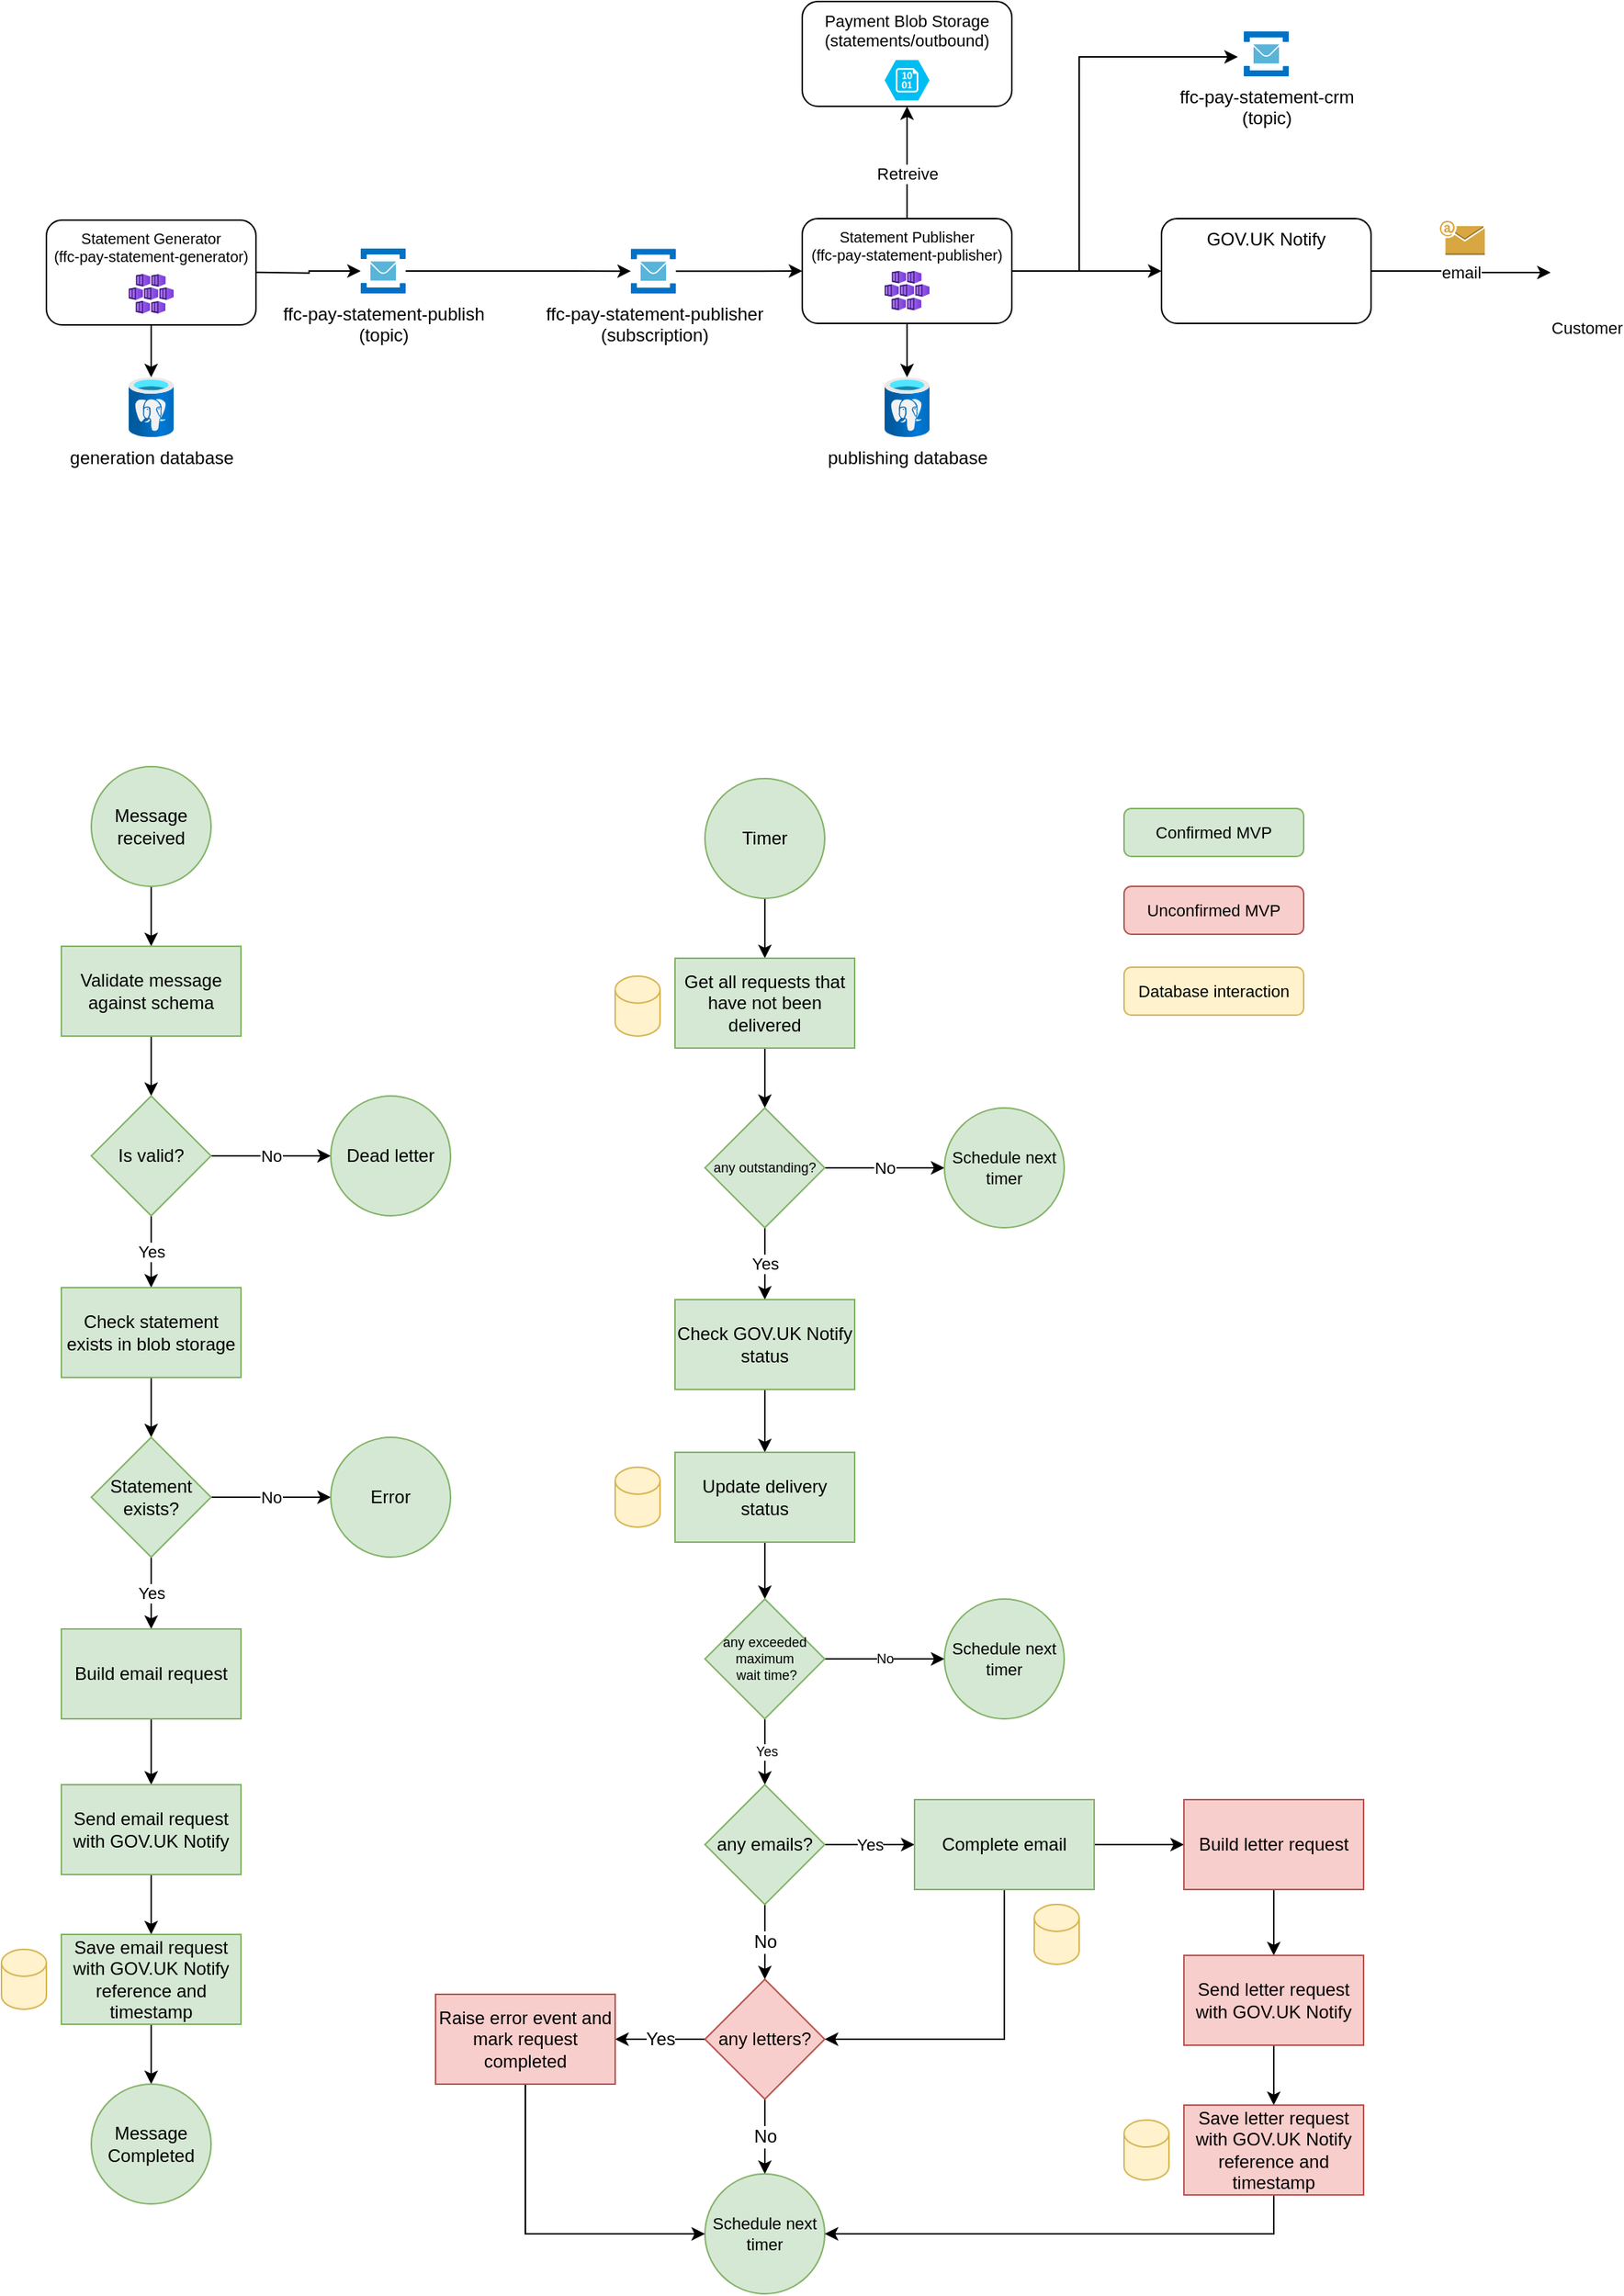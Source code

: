 <mxfile version="20.8.20" type="device"><diagram id="nKLjVvk67tKDoisFrhwJ" name="Page-1"><mxGraphModel dx="3341" dy="908" grid="1" gridSize="10" guides="1" tooltips="1" connect="1" arrows="1" fold="1" page="1" pageScale="1" pageWidth="827" pageHeight="1169" math="0" shadow="0"><root><mxCell id="0"/><mxCell id="1" parent="0"/><mxCell id="kZ2fg59D0k1qBbBTYR6I-22" style="edgeStyle=orthogonalEdgeStyle;rounded=0;orthogonalLoop=1;jettySize=auto;html=1;entryX=1;entryY=0.5;entryDx=0;entryDy=0;startArrow=classic;startFill=1;endArrow=none;endFill=0;exitX=-0.133;exitY=0.567;exitDx=0;exitDy=0;exitPerimeter=0;" parent="1" source="kZ2fg59D0k1qBbBTYR6I-18" target="aaCqg0_wqtbRK-hgpadk-6" edge="1"><mxGeometry relative="1" as="geometry"><mxPoint x="-860" y="330" as="targetPoint"/><Array as="points"><mxPoint x="-860" y="186"/><mxPoint x="-860" y="329"/></Array><mxPoint x="-830" y="184" as="sourcePoint"/></mxGeometry></mxCell><mxCell id="kZ2fg59D0k1qBbBTYR6I-18" value="ffc-pay-statement-crm&lt;br&gt;(topic)" style="sketch=0;aspect=fixed;html=1;points=[];align=center;image;fontSize=12;image=img/lib/mscae/Service_Bus.svg;" parent="1" vertex="1"><mxGeometry x="-750.0" y="169" width="30" height="30" as="geometry"/></mxCell><mxCell id="d-9DvimB6q5o7fu3-Ovl-3" value="" style="edgeStyle=orthogonalEdgeStyle;rounded=0;orthogonalLoop=1;jettySize=auto;html=1;" parent="1" source="d-9DvimB6q5o7fu3-Ovl-1" target="d-9DvimB6q5o7fu3-Ovl-2" edge="1"><mxGeometry relative="1" as="geometry"/></mxCell><mxCell id="d-9DvimB6q5o7fu3-Ovl-1" value="Message received" style="ellipse;whiteSpace=wrap;html=1;aspect=fixed;fillColor=#d5e8d4;strokeColor=#82b366;" parent="1" vertex="1"><mxGeometry x="-1520" y="660" width="80" height="80" as="geometry"/></mxCell><mxCell id="d-9DvimB6q5o7fu3-Ovl-5" value="" style="edgeStyle=orthogonalEdgeStyle;rounded=0;orthogonalLoop=1;jettySize=auto;html=1;" parent="1" source="d-9DvimB6q5o7fu3-Ovl-2" target="d-9DvimB6q5o7fu3-Ovl-4" edge="1"><mxGeometry relative="1" as="geometry"/></mxCell><mxCell id="d-9DvimB6q5o7fu3-Ovl-2" value="Validate message against schema" style="whiteSpace=wrap;html=1;fillColor=#d5e8d4;strokeColor=#82b366;" parent="1" vertex="1"><mxGeometry x="-1540" y="780" width="120" height="60" as="geometry"/></mxCell><mxCell id="d-9DvimB6q5o7fu3-Ovl-7" value="No" style="edgeStyle=orthogonalEdgeStyle;rounded=0;orthogonalLoop=1;jettySize=auto;html=1;" parent="1" source="d-9DvimB6q5o7fu3-Ovl-4" target="d-9DvimB6q5o7fu3-Ovl-6" edge="1"><mxGeometry relative="1" as="geometry"/></mxCell><mxCell id="d-9DvimB6q5o7fu3-Ovl-9" value="Yes" style="edgeStyle=orthogonalEdgeStyle;rounded=0;orthogonalLoop=1;jettySize=auto;html=1;" parent="1" source="d-9DvimB6q5o7fu3-Ovl-4" target="d-9DvimB6q5o7fu3-Ovl-8" edge="1"><mxGeometry relative="1" as="geometry"/></mxCell><mxCell id="d-9DvimB6q5o7fu3-Ovl-4" value="Is valid?" style="rhombus;whiteSpace=wrap;html=1;fillColor=#d5e8d4;strokeColor=#82b366;" parent="1" vertex="1"><mxGeometry x="-1520" y="880" width="80" height="80" as="geometry"/></mxCell><mxCell id="d-9DvimB6q5o7fu3-Ovl-6" value="Dead letter" style="ellipse;whiteSpace=wrap;html=1;aspect=fixed;fillColor=#d5e8d4;strokeColor=#82b366;" parent="1" vertex="1"><mxGeometry x="-1360" y="880" width="80" height="80" as="geometry"/></mxCell><mxCell id="d-9DvimB6q5o7fu3-Ovl-11" value="" style="edgeStyle=orthogonalEdgeStyle;rounded=0;orthogonalLoop=1;jettySize=auto;html=1;" parent="1" source="d-9DvimB6q5o7fu3-Ovl-8" target="d-9DvimB6q5o7fu3-Ovl-10" edge="1"><mxGeometry relative="1" as="geometry"/></mxCell><mxCell id="d-9DvimB6q5o7fu3-Ovl-8" value="Check statement exists in blob storage" style="whiteSpace=wrap;html=1;fillColor=#d5e8d4;strokeColor=#82b366;" parent="1" vertex="1"><mxGeometry x="-1540" y="1008" width="120" height="60" as="geometry"/></mxCell><mxCell id="d-9DvimB6q5o7fu3-Ovl-13" value="No" style="edgeStyle=orthogonalEdgeStyle;rounded=0;orthogonalLoop=1;jettySize=auto;html=1;" parent="1" source="d-9DvimB6q5o7fu3-Ovl-10" target="d-9DvimB6q5o7fu3-Ovl-12" edge="1"><mxGeometry relative="1" as="geometry"/></mxCell><mxCell id="d-9DvimB6q5o7fu3-Ovl-15" value="Yes" style="edgeStyle=orthogonalEdgeStyle;rounded=0;orthogonalLoop=1;jettySize=auto;html=1;" parent="1" source="d-9DvimB6q5o7fu3-Ovl-10" target="d-9DvimB6q5o7fu3-Ovl-14" edge="1"><mxGeometry relative="1" as="geometry"/></mxCell><mxCell id="d-9DvimB6q5o7fu3-Ovl-10" value="Statement exists?" style="rhombus;whiteSpace=wrap;html=1;fillColor=#d5e8d4;strokeColor=#82b366;" parent="1" vertex="1"><mxGeometry x="-1520" y="1108" width="80" height="80" as="geometry"/></mxCell><mxCell id="d-9DvimB6q5o7fu3-Ovl-12" value="Error" style="ellipse;whiteSpace=wrap;html=1;aspect=fixed;fillColor=#d5e8d4;strokeColor=#82b366;" parent="1" vertex="1"><mxGeometry x="-1360" y="1108" width="80" height="80" as="geometry"/></mxCell><mxCell id="d-9DvimB6q5o7fu3-Ovl-17" value="" style="edgeStyle=orthogonalEdgeStyle;rounded=0;orthogonalLoop=1;jettySize=auto;html=1;" parent="1" source="d-9DvimB6q5o7fu3-Ovl-14" target="d-9DvimB6q5o7fu3-Ovl-16" edge="1"><mxGeometry relative="1" as="geometry"/></mxCell><mxCell id="d-9DvimB6q5o7fu3-Ovl-14" value="Build email request" style="whiteSpace=wrap;html=1;fillColor=#d5e8d4;strokeColor=#82b366;" parent="1" vertex="1"><mxGeometry x="-1540" y="1236" width="120" height="60" as="geometry"/></mxCell><mxCell id="d-9DvimB6q5o7fu3-Ovl-19" value="" style="edgeStyle=orthogonalEdgeStyle;rounded=0;orthogonalLoop=1;jettySize=auto;html=1;" parent="1" source="d-9DvimB6q5o7fu3-Ovl-16" target="d-9DvimB6q5o7fu3-Ovl-18" edge="1"><mxGeometry relative="1" as="geometry"/></mxCell><mxCell id="d-9DvimB6q5o7fu3-Ovl-16" value="Send email request with GOV.UK Notify" style="whiteSpace=wrap;html=1;fillColor=#d5e8d4;strokeColor=#82b366;" parent="1" vertex="1"><mxGeometry x="-1540" y="1340" width="120" height="60" as="geometry"/></mxCell><mxCell id="d-9DvimB6q5o7fu3-Ovl-22" style="edgeStyle=orthogonalEdgeStyle;rounded=0;orthogonalLoop=1;jettySize=auto;html=1;" parent="1" source="d-9DvimB6q5o7fu3-Ovl-18" target="d-9DvimB6q5o7fu3-Ovl-21" edge="1"><mxGeometry relative="1" as="geometry"/></mxCell><mxCell id="d-9DvimB6q5o7fu3-Ovl-18" value="Save email request with GOV.UK Notify reference and timestamp" style="whiteSpace=wrap;html=1;fillColor=#d5e8d4;strokeColor=#82b366;" parent="1" vertex="1"><mxGeometry x="-1540" y="1440" width="120" height="60" as="geometry"/></mxCell><mxCell id="d-9DvimB6q5o7fu3-Ovl-20" value="" style="shape=cylinder3;whiteSpace=wrap;html=1;boundedLbl=1;backgroundOutline=1;size=9;fillColor=#fff2cc;strokeColor=#d6b656;" parent="1" vertex="1"><mxGeometry x="-1580" y="1450" width="30" height="40" as="geometry"/></mxCell><mxCell id="d-9DvimB6q5o7fu3-Ovl-21" value="Message Completed" style="ellipse;whiteSpace=wrap;html=1;aspect=fixed;fillColor=#d5e8d4;strokeColor=#82b366;" parent="1" vertex="1"><mxGeometry x="-1520" y="1540" width="80" height="80" as="geometry"/></mxCell><mxCell id="d-9DvimB6q5o7fu3-Ovl-23" value="" style="edgeStyle=orthogonalEdgeStyle;rounded=0;orthogonalLoop=1;jettySize=auto;html=1;" parent="1" source="d-9DvimB6q5o7fu3-Ovl-24" target="d-9DvimB6q5o7fu3-Ovl-26" edge="1"><mxGeometry relative="1" as="geometry"/></mxCell><mxCell id="d-9DvimB6q5o7fu3-Ovl-24" value="Timer" style="ellipse;whiteSpace=wrap;html=1;aspect=fixed;fillColor=#d5e8d4;strokeColor=#82b366;" parent="1" vertex="1"><mxGeometry x="-1110" y="668" width="80" height="80" as="geometry"/></mxCell><mxCell id="d-9DvimB6q5o7fu3-Ovl-25" value="" style="edgeStyle=orthogonalEdgeStyle;rounded=0;orthogonalLoop=1;jettySize=auto;html=1;" parent="1" source="d-9DvimB6q5o7fu3-Ovl-26" target="d-9DvimB6q5o7fu3-Ovl-29" edge="1"><mxGeometry relative="1" as="geometry"/></mxCell><mxCell id="d-9DvimB6q5o7fu3-Ovl-26" value="Get all requests that have not been delivered" style="whiteSpace=wrap;html=1;fillColor=#d5e8d4;strokeColor=#82b366;" parent="1" vertex="1"><mxGeometry x="-1130" y="788" width="120" height="60" as="geometry"/></mxCell><mxCell id="d-9DvimB6q5o7fu3-Ovl-27" value="No" style="edgeStyle=orthogonalEdgeStyle;rounded=0;orthogonalLoop=1;jettySize=auto;html=1;" parent="1" source="d-9DvimB6q5o7fu3-Ovl-29" target="d-9DvimB6q5o7fu3-Ovl-30" edge="1"><mxGeometry relative="1" as="geometry"/></mxCell><mxCell id="d-9DvimB6q5o7fu3-Ovl-28" value="Yes" style="edgeStyle=orthogonalEdgeStyle;rounded=0;orthogonalLoop=1;jettySize=auto;html=1;" parent="1" source="d-9DvimB6q5o7fu3-Ovl-29" target="d-9DvimB6q5o7fu3-Ovl-32" edge="1"><mxGeometry relative="1" as="geometry"/></mxCell><mxCell id="d-9DvimB6q5o7fu3-Ovl-29" value="any outstanding?" style="rhombus;whiteSpace=wrap;html=1;fontSize=9;fillColor=#d5e8d4;strokeColor=#82b366;" parent="1" vertex="1"><mxGeometry x="-1110" y="888" width="80" height="80" as="geometry"/></mxCell><mxCell id="d-9DvimB6q5o7fu3-Ovl-30" value="Schedule next timer" style="ellipse;whiteSpace=wrap;html=1;aspect=fixed;fontSize=11;fillColor=#d5e8d4;strokeColor=#82b366;" parent="1" vertex="1"><mxGeometry x="-950" y="888" width="80" height="80" as="geometry"/></mxCell><mxCell id="d-9DvimB6q5o7fu3-Ovl-31" value="" style="edgeStyle=orthogonalEdgeStyle;rounded=0;orthogonalLoop=1;jettySize=auto;html=1;entryX=0.5;entryY=0;entryDx=0;entryDy=0;" parent="1" source="d-9DvimB6q5o7fu3-Ovl-32" target="d-9DvimB6q5o7fu3-Ovl-38" edge="1"><mxGeometry relative="1" as="geometry"><mxPoint x="-1070" y="1116" as="targetPoint"/></mxGeometry></mxCell><mxCell id="d-9DvimB6q5o7fu3-Ovl-32" value="Check GOV.UK Notify status" style="whiteSpace=wrap;html=1;fillColor=#d5e8d4;strokeColor=#82b366;" parent="1" vertex="1"><mxGeometry x="-1130" y="1016" width="120" height="60" as="geometry"/></mxCell><mxCell id="d-9DvimB6q5o7fu3-Ovl-47" value="" style="edgeStyle=orthogonalEdgeStyle;rounded=0;orthogonalLoop=1;jettySize=auto;html=1;fontSize=9;" parent="1" source="d-9DvimB6q5o7fu3-Ovl-38" target="d-9DvimB6q5o7fu3-Ovl-46" edge="1"><mxGeometry relative="1" as="geometry"/></mxCell><mxCell id="d-9DvimB6q5o7fu3-Ovl-38" value="Update delivery status" style="whiteSpace=wrap;html=1;fillColor=#d5e8d4;strokeColor=#82b366;" parent="1" vertex="1"><mxGeometry x="-1130" y="1118" width="120" height="60" as="geometry"/></mxCell><mxCell id="d-9DvimB6q5o7fu3-Ovl-45" value="" style="shape=cylinder3;whiteSpace=wrap;html=1;boundedLbl=1;backgroundOutline=1;size=9;fillColor=#fff2cc;strokeColor=#d6b656;" parent="1" vertex="1"><mxGeometry x="-1170" y="800" width="30" height="40" as="geometry"/></mxCell><mxCell id="d-9DvimB6q5o7fu3-Ovl-49" value="No" style="edgeStyle=orthogonalEdgeStyle;rounded=0;orthogonalLoop=1;jettySize=auto;html=1;fontSize=9;" parent="1" source="d-9DvimB6q5o7fu3-Ovl-46" target="d-9DvimB6q5o7fu3-Ovl-48" edge="1"><mxGeometry relative="1" as="geometry"/></mxCell><mxCell id="d-9DvimB6q5o7fu3-Ovl-52" value="Yes" style="edgeStyle=orthogonalEdgeStyle;rounded=0;orthogonalLoop=1;jettySize=auto;html=1;fontSize=9;" parent="1" source="d-9DvimB6q5o7fu3-Ovl-46" edge="1"><mxGeometry relative="1" as="geometry"><mxPoint x="-1070" y="1340" as="targetPoint"/></mxGeometry></mxCell><mxCell id="d-9DvimB6q5o7fu3-Ovl-46" value="any exceeded maximum&lt;br&gt;&amp;nbsp;wait time?" style="rhombus;whiteSpace=wrap;html=1;fontSize=9;fillColor=#d5e8d4;strokeColor=#82b366;" parent="1" vertex="1"><mxGeometry x="-1110" y="1216" width="80" height="80" as="geometry"/></mxCell><mxCell id="d-9DvimB6q5o7fu3-Ovl-48" value="Schedule next timer" style="ellipse;whiteSpace=wrap;html=1;aspect=fixed;fontSize=11;fillColor=#d5e8d4;strokeColor=#82b366;" parent="1" vertex="1"><mxGeometry x="-950" y="1216" width="80" height="80" as="geometry"/></mxCell><mxCell id="d-9DvimB6q5o7fu3-Ovl-50" value="" style="shape=cylinder3;whiteSpace=wrap;html=1;boundedLbl=1;backgroundOutline=1;size=9;fillColor=#fff2cc;strokeColor=#d6b656;" parent="1" vertex="1"><mxGeometry x="-1170" y="1128" width="30" height="40" as="geometry"/></mxCell><mxCell id="d-9DvimB6q5o7fu3-Ovl-55" value="Yes" style="edgeStyle=orthogonalEdgeStyle;rounded=0;orthogonalLoop=1;jettySize=auto;html=1;fontSize=11;" parent="1" source="d-9DvimB6q5o7fu3-Ovl-53" target="d-9DvimB6q5o7fu3-Ovl-54" edge="1"><mxGeometry relative="1" as="geometry"/></mxCell><mxCell id="d-9DvimB6q5o7fu3-Ovl-57" value="No" style="edgeStyle=orthogonalEdgeStyle;rounded=0;orthogonalLoop=1;jettySize=auto;html=1;fontSize=12;" parent="1" source="d-9DvimB6q5o7fu3-Ovl-53" target="d-9DvimB6q5o7fu3-Ovl-56" edge="1"><mxGeometry relative="1" as="geometry"/></mxCell><mxCell id="d-9DvimB6q5o7fu3-Ovl-53" value="any emails?" style="rhombus;whiteSpace=wrap;html=1;fontSize=12;fillColor=#d5e8d4;strokeColor=#82b366;" parent="1" vertex="1"><mxGeometry x="-1110" y="1340" width="80" height="80" as="geometry"/></mxCell><mxCell id="d-9DvimB6q5o7fu3-Ovl-58" style="edgeStyle=orthogonalEdgeStyle;rounded=0;orthogonalLoop=1;jettySize=auto;html=1;entryX=1;entryY=0.5;entryDx=0;entryDy=0;fontSize=12;" parent="1" source="d-9DvimB6q5o7fu3-Ovl-54" target="d-9DvimB6q5o7fu3-Ovl-56" edge="1"><mxGeometry relative="1" as="geometry"><Array as="points"><mxPoint x="-910" y="1510"/></Array></mxGeometry></mxCell><mxCell id="d-9DvimB6q5o7fu3-Ovl-95" style="edgeStyle=orthogonalEdgeStyle;rounded=0;orthogonalLoop=1;jettySize=auto;html=1;entryX=0;entryY=0.5;entryDx=0;entryDy=0;fontSize=12;" parent="1" source="d-9DvimB6q5o7fu3-Ovl-54" target="d-9DvimB6q5o7fu3-Ovl-88" edge="1"><mxGeometry relative="1" as="geometry"/></mxCell><mxCell id="d-9DvimB6q5o7fu3-Ovl-54" value="Complete email" style="whiteSpace=wrap;html=1;fontSize=12;fillColor=#d5e8d4;strokeColor=#82b366;" parent="1" vertex="1"><mxGeometry x="-970" y="1350" width="120" height="60" as="geometry"/></mxCell><mxCell id="d-9DvimB6q5o7fu3-Ovl-60" value="No" style="edgeStyle=orthogonalEdgeStyle;rounded=0;orthogonalLoop=1;jettySize=auto;html=1;entryX=0.5;entryY=0;entryDx=0;entryDy=0;fontSize=12;" parent="1" source="d-9DvimB6q5o7fu3-Ovl-56" target="d-9DvimB6q5o7fu3-Ovl-59" edge="1"><mxGeometry relative="1" as="geometry"/></mxCell><mxCell id="d-9DvimB6q5o7fu3-Ovl-62" value="Yes" style="edgeStyle=orthogonalEdgeStyle;rounded=0;orthogonalLoop=1;jettySize=auto;html=1;fontSize=12;" parent="1" source="d-9DvimB6q5o7fu3-Ovl-56" target="d-9DvimB6q5o7fu3-Ovl-61" edge="1"><mxGeometry relative="1" as="geometry"/></mxCell><mxCell id="d-9DvimB6q5o7fu3-Ovl-56" value="any letters?" style="rhombus;whiteSpace=wrap;html=1;fontSize=12;fillColor=#f8cecc;strokeColor=#b85450;" parent="1" vertex="1"><mxGeometry x="-1110" y="1470" width="80" height="80" as="geometry"/></mxCell><mxCell id="d-9DvimB6q5o7fu3-Ovl-59" value="Schedule next timer" style="ellipse;whiteSpace=wrap;html=1;aspect=fixed;fontSize=11;fillColor=#d5e8d4;strokeColor=#82b366;" parent="1" vertex="1"><mxGeometry x="-1110" y="1600" width="80" height="80" as="geometry"/></mxCell><mxCell id="d-9DvimB6q5o7fu3-Ovl-63" style="edgeStyle=orthogonalEdgeStyle;rounded=0;orthogonalLoop=1;jettySize=auto;html=1;entryX=0;entryY=0.5;entryDx=0;entryDy=0;fontSize=12;" parent="1" source="d-9DvimB6q5o7fu3-Ovl-61" target="d-9DvimB6q5o7fu3-Ovl-59" edge="1"><mxGeometry relative="1" as="geometry"><Array as="points"><mxPoint x="-1230" y="1640"/></Array></mxGeometry></mxCell><mxCell id="d-9DvimB6q5o7fu3-Ovl-61" value="Raise error event and mark request completed" style="whiteSpace=wrap;html=1;fillColor=#f8cecc;strokeColor=#b85450;" parent="1" vertex="1"><mxGeometry x="-1290" y="1480" width="120" height="60" as="geometry"/></mxCell><mxCell id="d-9DvimB6q5o7fu3-Ovl-86" value="" style="shape=cylinder3;whiteSpace=wrap;html=1;boundedLbl=1;backgroundOutline=1;size=9;fillColor=#fff2cc;strokeColor=#d6b656;" parent="1" vertex="1"><mxGeometry x="-890" y="1420" width="30" height="40" as="geometry"/></mxCell><mxCell id="d-9DvimB6q5o7fu3-Ovl-87" value="" style="edgeStyle=orthogonalEdgeStyle;rounded=0;orthogonalLoop=1;jettySize=auto;html=1;" parent="1" source="d-9DvimB6q5o7fu3-Ovl-88" target="d-9DvimB6q5o7fu3-Ovl-90" edge="1"><mxGeometry relative="1" as="geometry"/></mxCell><mxCell id="d-9DvimB6q5o7fu3-Ovl-88" value="Build letter request" style="whiteSpace=wrap;html=1;fillColor=#f8cecc;strokeColor=#b85450;" parent="1" vertex="1"><mxGeometry x="-790" y="1350" width="120" height="60" as="geometry"/></mxCell><mxCell id="d-9DvimB6q5o7fu3-Ovl-89" value="" style="edgeStyle=orthogonalEdgeStyle;rounded=0;orthogonalLoop=1;jettySize=auto;html=1;" parent="1" source="d-9DvimB6q5o7fu3-Ovl-90" target="d-9DvimB6q5o7fu3-Ovl-92" edge="1"><mxGeometry relative="1" as="geometry"/></mxCell><mxCell id="d-9DvimB6q5o7fu3-Ovl-90" value="Send letter request with GOV.UK Notify" style="whiteSpace=wrap;html=1;fillColor=#f8cecc;strokeColor=#b85450;" parent="1" vertex="1"><mxGeometry x="-790" y="1454" width="120" height="60" as="geometry"/></mxCell><mxCell id="d-9DvimB6q5o7fu3-Ovl-96" style="edgeStyle=orthogonalEdgeStyle;rounded=0;orthogonalLoop=1;jettySize=auto;html=1;entryX=1;entryY=0.5;entryDx=0;entryDy=0;fontSize=12;exitX=0.5;exitY=1;exitDx=0;exitDy=0;" parent="1" source="d-9DvimB6q5o7fu3-Ovl-92" target="d-9DvimB6q5o7fu3-Ovl-59" edge="1"><mxGeometry relative="1" as="geometry"/></mxCell><mxCell id="d-9DvimB6q5o7fu3-Ovl-92" value="Save letter request with GOV.UK Notify reference and timestamp" style="whiteSpace=wrap;html=1;fillColor=#f8cecc;strokeColor=#b85450;" parent="1" vertex="1"><mxGeometry x="-790" y="1554" width="120" height="60" as="geometry"/></mxCell><mxCell id="d-9DvimB6q5o7fu3-Ovl-93" value="" style="shape=cylinder3;whiteSpace=wrap;html=1;boundedLbl=1;backgroundOutline=1;size=9;fillColor=#fff2cc;strokeColor=#d6b656;" parent="1" vertex="1"><mxGeometry x="-830" y="1564" width="30" height="40" as="geometry"/></mxCell><mxCell id="d-9DvimB6q5o7fu3-Ovl-98" value="Confirmed MVP" style="rounded=1;whiteSpace=wrap;html=1;fontSize=11;fillColor=#d5e8d4;strokeColor=#82b366;" parent="1" vertex="1"><mxGeometry x="-830" y="688" width="120" height="32" as="geometry"/></mxCell><mxCell id="d-9DvimB6q5o7fu3-Ovl-99" value="Unconfirmed MVP" style="rounded=1;whiteSpace=wrap;html=1;fontSize=11;fillColor=#f8cecc;strokeColor=#b85450;" parent="1" vertex="1"><mxGeometry x="-830" y="740" width="120" height="32" as="geometry"/></mxCell><mxCell id="d-9DvimB6q5o7fu3-Ovl-100" value="Database interaction" style="rounded=1;whiteSpace=wrap;html=1;fontSize=11;fillColor=#fff2cc;strokeColor=#d6b656;" parent="1" vertex="1"><mxGeometry x="-830" y="794" width="120" height="32" as="geometry"/></mxCell><mxCell id="aaCqg0_wqtbRK-hgpadk-1" style="edgeStyle=orthogonalEdgeStyle;rounded=0;orthogonalLoop=1;jettySize=auto;html=1;fontSize=11;" parent="1" source="aaCqg0_wqtbRK-hgpadk-6" target="aaCqg0_wqtbRK-hgpadk-8" edge="1"><mxGeometry relative="1" as="geometry"><Array as="points"><mxPoint x="-975" y="205"/></Array></mxGeometry></mxCell><mxCell id="sjo5aYGsvM32Vru3Ra_N-1" value="Retreive" style="edgeLabel;html=1;align=center;verticalAlign=middle;resizable=0;points=[];" vertex="1" connectable="0" parent="aaCqg0_wqtbRK-hgpadk-1"><mxGeometry x="-0.2" relative="1" as="geometry"><mxPoint as="offset"/></mxGeometry></mxCell><mxCell id="aaCqg0_wqtbRK-hgpadk-3" style="edgeStyle=orthogonalEdgeStyle;rounded=0;orthogonalLoop=1;jettySize=auto;html=1;" parent="1" source="aaCqg0_wqtbRK-hgpadk-6" target="aaCqg0_wqtbRK-hgpadk-22" edge="1"><mxGeometry relative="1" as="geometry"/></mxCell><mxCell id="aaCqg0_wqtbRK-hgpadk-4" style="edgeStyle=orthogonalEdgeStyle;rounded=0;orthogonalLoop=1;jettySize=auto;html=1;fontSize=10;" parent="1" source="aaCqg0_wqtbRK-hgpadk-6" target="aaCqg0_wqtbRK-hgpadk-31" edge="1"><mxGeometry relative="1" as="geometry"/></mxCell><mxCell id="aaCqg0_wqtbRK-hgpadk-6" value="Statement Publisher&lt;br style=&quot;font-size: 10px;&quot;&gt;(ffc-pay-statement-publisher)" style="rounded=1;whiteSpace=wrap;html=1;verticalAlign=top;fontSize=10;" parent="1" vertex="1"><mxGeometry x="-1045" y="294" width="140" height="70" as="geometry"/></mxCell><mxCell id="aaCqg0_wqtbRK-hgpadk-7" value="" style="aspect=fixed;html=1;points=[];align=center;image;fontSize=12;image=img/lib/azure2/compute/Kubernetes_Services.svg;" parent="1" vertex="1"><mxGeometry x="-990" y="328.87" width="30" height="26.47" as="geometry"/></mxCell><mxCell id="aaCqg0_wqtbRK-hgpadk-8" value="Payment Blob Storage&lt;br style=&quot;font-size: 11px;&quot;&gt;(statements/outbound)" style="rounded=1;whiteSpace=wrap;html=1;verticalAlign=top;fontSize=11;" parent="1" vertex="1"><mxGeometry x="-1045" y="149" width="140" height="70" as="geometry"/></mxCell><mxCell id="aaCqg0_wqtbRK-hgpadk-9" value="" style="verticalLabelPosition=bottom;html=1;verticalAlign=top;align=center;strokeColor=none;fillColor=#00BEF2;shape=mxgraph.azure.storage_blob;aspect=fixed;" parent="1" vertex="1"><mxGeometry x="-990" y="188.11" width="30" height="27" as="geometry"/></mxCell><mxCell id="aaCqg0_wqtbRK-hgpadk-10" value="Customer" style="shape=image;html=1;verticalAlign=top;verticalLabelPosition=bottom;labelBackgroundColor=#ffffff;imageAspect=0;aspect=fixed;image=https://cdn1.iconfinder.com/data/icons/CrystalClear/128x128/kdm/user_male.png;fontSize=11;" parent="1" vertex="1"><mxGeometry x="-545" y="306" width="48" height="48" as="geometry"/></mxCell><mxCell id="aaCqg0_wqtbRK-hgpadk-12" style="edgeStyle=orthogonalEdgeStyle;rounded=0;orthogonalLoop=1;jettySize=auto;html=1;" parent="1" source="aaCqg0_wqtbRK-hgpadk-13" target="aaCqg0_wqtbRK-hgpadk-15" edge="1"><mxGeometry relative="1" as="geometry"/></mxCell><mxCell id="aaCqg0_wqtbRK-hgpadk-13" value="Statement Generator&lt;br style=&quot;font-size: 10px;&quot;&gt;(ffc-pay-statement-generator)" style="rounded=1;whiteSpace=wrap;html=1;verticalAlign=top;fontSize=10;" parent="1" vertex="1"><mxGeometry x="-1550" y="295" width="140" height="70" as="geometry"/></mxCell><mxCell id="aaCqg0_wqtbRK-hgpadk-14" value="" style="aspect=fixed;html=1;points=[];align=center;image;fontSize=12;image=img/lib/azure2/compute/Kubernetes_Services.svg;" parent="1" vertex="1"><mxGeometry x="-1495" y="331" width="30" height="26.47" as="geometry"/></mxCell><mxCell id="aaCqg0_wqtbRK-hgpadk-15" value="generation database" style="aspect=fixed;html=1;points=[];align=center;image;fontSize=12;image=img/lib/azure2/databases/Azure_Database_PostgreSQL_Server.svg;" parent="1" vertex="1"><mxGeometry x="-1495" y="400" width="30" height="40" as="geometry"/></mxCell><mxCell id="aaCqg0_wqtbRK-hgpadk-16" value="" style="edgeStyle=orthogonalEdgeStyle;rounded=0;orthogonalLoop=1;jettySize=auto;html=1;" parent="1" target="aaCqg0_wqtbRK-hgpadk-18" edge="1"><mxGeometry relative="1" as="geometry"><mxPoint x="-1410" y="329.89" as="sourcePoint"/></mxGeometry></mxCell><mxCell id="aaCqg0_wqtbRK-hgpadk-17" value="" style="edgeStyle=orthogonalEdgeStyle;rounded=0;orthogonalLoop=1;jettySize=auto;html=1;" parent="1" source="aaCqg0_wqtbRK-hgpadk-18" target="aaCqg0_wqtbRK-hgpadk-20" edge="1"><mxGeometry relative="1" as="geometry"/></mxCell><mxCell id="aaCqg0_wqtbRK-hgpadk-18" value="ffc-pay-statement-publish&lt;br&gt;(topic)" style="sketch=0;aspect=fixed;html=1;points=[];align=center;image;fontSize=12;image=img/lib/mscae/Service_Bus.svg;" parent="1" vertex="1"><mxGeometry x="-1340" y="314" width="30" height="30" as="geometry"/></mxCell><mxCell id="aaCqg0_wqtbRK-hgpadk-19" style="edgeStyle=orthogonalEdgeStyle;rounded=0;orthogonalLoop=1;jettySize=auto;html=1;entryX=0;entryY=0.5;entryDx=0;entryDy=0;" parent="1" source="aaCqg0_wqtbRK-hgpadk-20" target="aaCqg0_wqtbRK-hgpadk-6" edge="1"><mxGeometry relative="1" as="geometry"/></mxCell><mxCell id="aaCqg0_wqtbRK-hgpadk-20" value="ffc-pay-statement-publisher&lt;br&gt;(subscription)" style="sketch=0;aspect=fixed;html=1;points=[];align=center;image;fontSize=12;image=img/lib/mscae/Service_Bus.svg;" parent="1" vertex="1"><mxGeometry x="-1159.5" y="314.11" width="30" height="30" as="geometry"/></mxCell><mxCell id="aaCqg0_wqtbRK-hgpadk-21" value="email" style="edgeStyle=orthogonalEdgeStyle;rounded=0;orthogonalLoop=1;jettySize=auto;html=1;entryX=0;entryY=0.5;entryDx=0;entryDy=0;" parent="1" source="aaCqg0_wqtbRK-hgpadk-22" target="aaCqg0_wqtbRK-hgpadk-10" edge="1"><mxGeometry relative="1" as="geometry"/></mxCell><mxCell id="aaCqg0_wqtbRK-hgpadk-22" value="GOV.UK Notify" style="rounded=1;whiteSpace=wrap;html=1;verticalAlign=top;fontSize=12;" parent="1" vertex="1"><mxGeometry x="-805" y="294.0" width="140" height="70" as="geometry"/></mxCell><mxCell id="aaCqg0_wqtbRK-hgpadk-23" value="" style="shape=image;verticalLabelPosition=bottom;labelBackgroundColor=default;verticalAlign=top;aspect=fixed;imageAspect=0;image=https://www.vectorlogo.zone/logos/govuk/govuk-ar21.png;" parent="1" vertex="1"><mxGeometry x="-775" y="318.23" width="80" height="40" as="geometry"/></mxCell><mxCell id="aaCqg0_wqtbRK-hgpadk-24" value="" style="outlineConnect=0;dashed=0;verticalLabelPosition=bottom;verticalAlign=top;align=center;html=1;shape=mxgraph.aws3.email;fillColor=#D9A741;gradientColor=none;aspect=fixed;" parent="1" vertex="1"><mxGeometry x="-619" y="295.45" width="30" height="22.78" as="geometry"/></mxCell><mxCell id="aaCqg0_wqtbRK-hgpadk-26" value="" style="shape=image;html=1;verticalAlign=top;verticalLabelPosition=bottom;labelBackgroundColor=#ffffff;imageAspect=0;aspect=fixed;image=https://cdn4.iconfinder.com/data/icons/file-extensions-1/64/pdfs-128.png" parent="1" vertex="1"><mxGeometry x="-950" y="250" width="30" height="30" as="geometry"/></mxCell><mxCell id="aaCqg0_wqtbRK-hgpadk-31" value="publishing database" style="aspect=fixed;html=1;points=[];align=center;image;fontSize=12;image=img/lib/azure2/databases/Azure_Database_PostgreSQL_Server.svg;" parent="1" vertex="1"><mxGeometry x="-990" y="400" width="30" height="40" as="geometry"/></mxCell></root></mxGraphModel></diagram></mxfile>